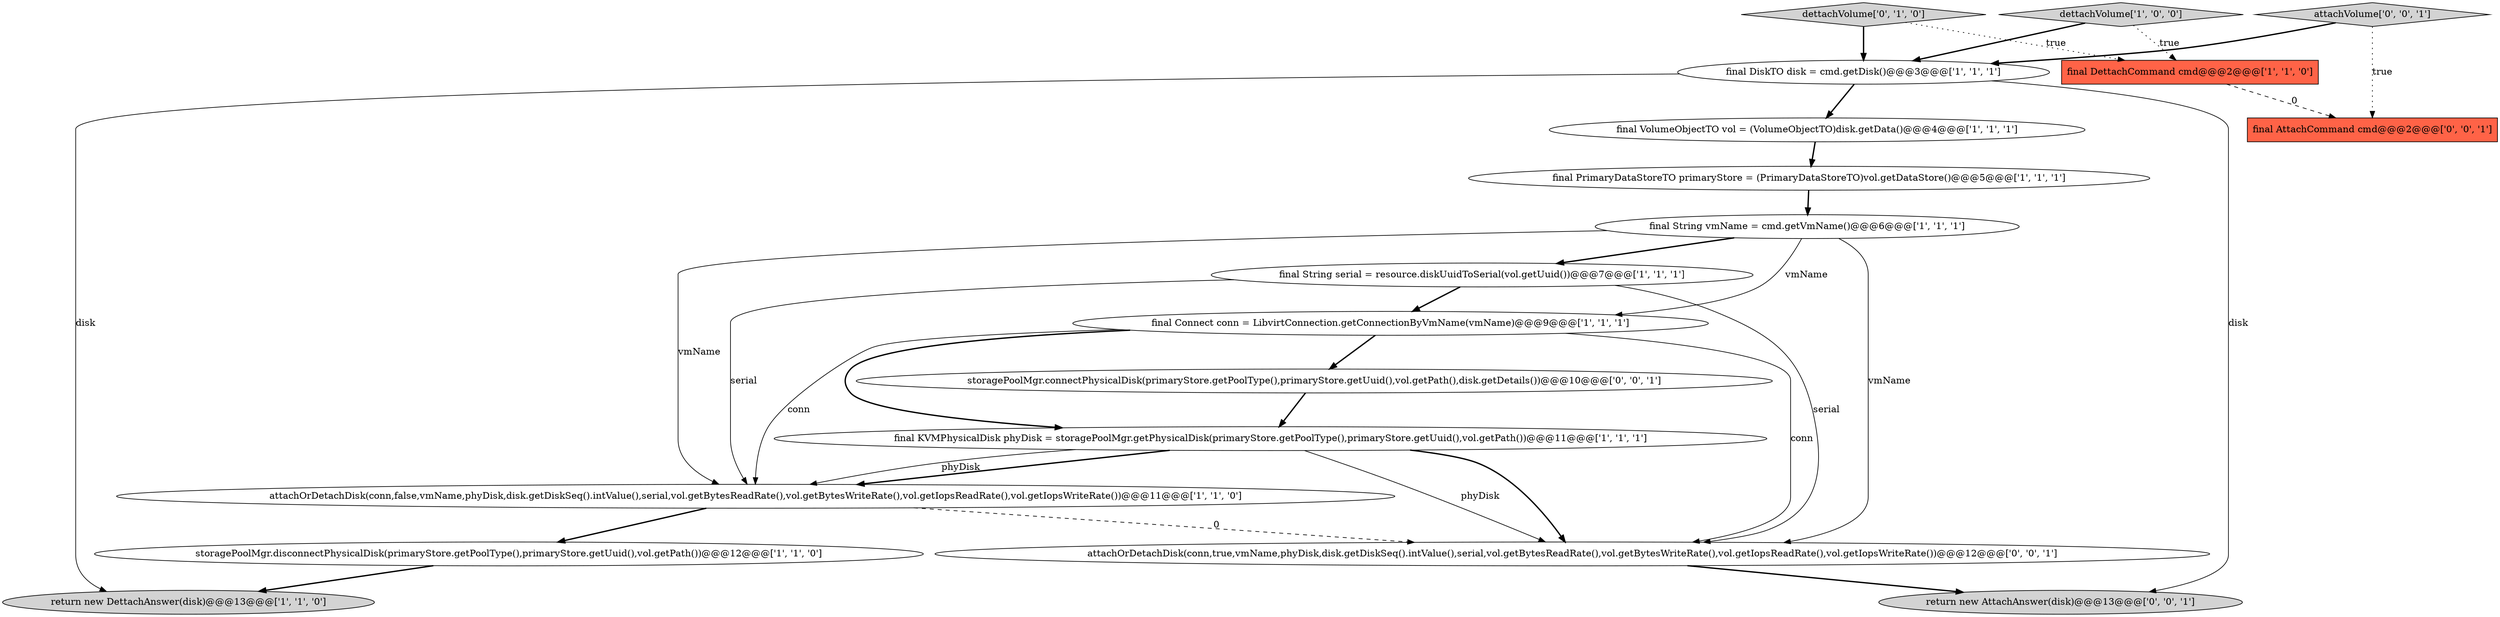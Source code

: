 digraph {
14 [style = filled, label = "return new AttachAnswer(disk)@@@13@@@['0', '0', '1']", fillcolor = lightgray, shape = ellipse image = "AAA0AAABBB3BBB"];
1 [style = filled, label = "storagePoolMgr.disconnectPhysicalDisk(primaryStore.getPoolType(),primaryStore.getUuid(),vol.getPath())@@@12@@@['1', '1', '0']", fillcolor = white, shape = ellipse image = "AAA0AAABBB1BBB"];
12 [style = filled, label = "dettachVolume['0', '1', '0']", fillcolor = lightgray, shape = diamond image = "AAA0AAABBB2BBB"];
8 [style = filled, label = "final Connect conn = LibvirtConnection.getConnectionByVmName(vmName)@@@9@@@['1', '1', '1']", fillcolor = white, shape = ellipse image = "AAA0AAABBB1BBB"];
4 [style = filled, label = "final DettachCommand cmd@@@2@@@['1', '1', '0']", fillcolor = tomato, shape = box image = "AAA0AAABBB1BBB"];
3 [style = filled, label = "attachOrDetachDisk(conn,false,vmName,phyDisk,disk.getDiskSeq().intValue(),serial,vol.getBytesReadRate(),vol.getBytesWriteRate(),vol.getIopsReadRate(),vol.getIopsWriteRate())@@@11@@@['1', '1', '0']", fillcolor = white, shape = ellipse image = "AAA0AAABBB1BBB"];
15 [style = filled, label = "final AttachCommand cmd@@@2@@@['0', '0', '1']", fillcolor = tomato, shape = box image = "AAA0AAABBB3BBB"];
10 [style = filled, label = "final String serial = resource.diskUuidToSerial(vol.getUuid())@@@7@@@['1', '1', '1']", fillcolor = white, shape = ellipse image = "AAA0AAABBB1BBB"];
17 [style = filled, label = "attachVolume['0', '0', '1']", fillcolor = lightgray, shape = diamond image = "AAA0AAABBB3BBB"];
5 [style = filled, label = "dettachVolume['1', '0', '0']", fillcolor = lightgray, shape = diamond image = "AAA0AAABBB1BBB"];
9 [style = filled, label = "final KVMPhysicalDisk phyDisk = storagePoolMgr.getPhysicalDisk(primaryStore.getPoolType(),primaryStore.getUuid(),vol.getPath())@@@11@@@['1', '1', '1']", fillcolor = white, shape = ellipse image = "AAA0AAABBB1BBB"];
11 [style = filled, label = "final VolumeObjectTO vol = (VolumeObjectTO)disk.getData()@@@4@@@['1', '1', '1']", fillcolor = white, shape = ellipse image = "AAA0AAABBB1BBB"];
13 [style = filled, label = "attachOrDetachDisk(conn,true,vmName,phyDisk,disk.getDiskSeq().intValue(),serial,vol.getBytesReadRate(),vol.getBytesWriteRate(),vol.getIopsReadRate(),vol.getIopsWriteRate())@@@12@@@['0', '0', '1']", fillcolor = white, shape = ellipse image = "AAA0AAABBB3BBB"];
16 [style = filled, label = "storagePoolMgr.connectPhysicalDisk(primaryStore.getPoolType(),primaryStore.getUuid(),vol.getPath(),disk.getDetails())@@@10@@@['0', '0', '1']", fillcolor = white, shape = ellipse image = "AAA0AAABBB3BBB"];
7 [style = filled, label = "final PrimaryDataStoreTO primaryStore = (PrimaryDataStoreTO)vol.getDataStore()@@@5@@@['1', '1', '1']", fillcolor = white, shape = ellipse image = "AAA0AAABBB1BBB"];
6 [style = filled, label = "final DiskTO disk = cmd.getDisk()@@@3@@@['1', '1', '1']", fillcolor = white, shape = ellipse image = "AAA0AAABBB1BBB"];
2 [style = filled, label = "return new DettachAnswer(disk)@@@13@@@['1', '1', '0']", fillcolor = lightgray, shape = ellipse image = "AAA0AAABBB1BBB"];
0 [style = filled, label = "final String vmName = cmd.getVmName()@@@6@@@['1', '1', '1']", fillcolor = white, shape = ellipse image = "AAA0AAABBB1BBB"];
8->16 [style = bold, label=""];
8->9 [style = bold, label=""];
8->3 [style = solid, label="conn"];
6->11 [style = bold, label=""];
9->3 [style = bold, label=""];
9->13 [style = bold, label=""];
10->8 [style = bold, label=""];
4->15 [style = dashed, label="0"];
5->4 [style = dotted, label="true"];
9->13 [style = solid, label="phyDisk"];
10->13 [style = solid, label="serial"];
3->13 [style = dashed, label="0"];
3->1 [style = bold, label=""];
11->7 [style = bold, label=""];
0->3 [style = solid, label="vmName"];
0->10 [style = bold, label=""];
10->3 [style = solid, label="serial"];
17->15 [style = dotted, label="true"];
12->4 [style = dotted, label="true"];
17->6 [style = bold, label=""];
6->2 [style = solid, label="disk"];
7->0 [style = bold, label=""];
8->13 [style = solid, label="conn"];
0->13 [style = solid, label="vmName"];
9->3 [style = solid, label="phyDisk"];
13->14 [style = bold, label=""];
5->6 [style = bold, label=""];
1->2 [style = bold, label=""];
6->14 [style = solid, label="disk"];
0->8 [style = solid, label="vmName"];
12->6 [style = bold, label=""];
16->9 [style = bold, label=""];
}
